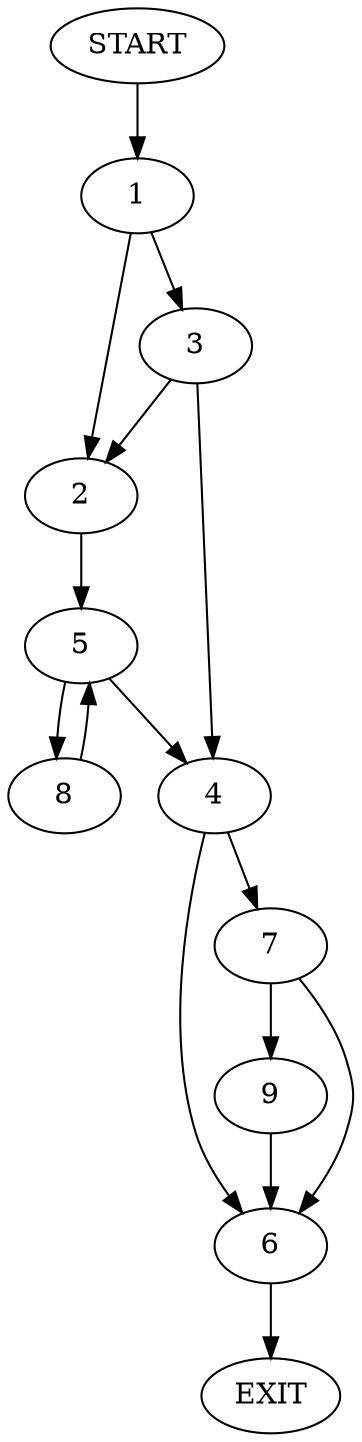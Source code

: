 digraph {
0 [label="START"]
10 [label="EXIT"]
0 -> 1
1 -> 2
1 -> 3
3 -> 2
3 -> 4
2 -> 5
4 -> 6
4 -> 7
5 -> 8
5 -> 4
8 -> 5
7 -> 9
7 -> 6
6 -> 10
9 -> 6
}
